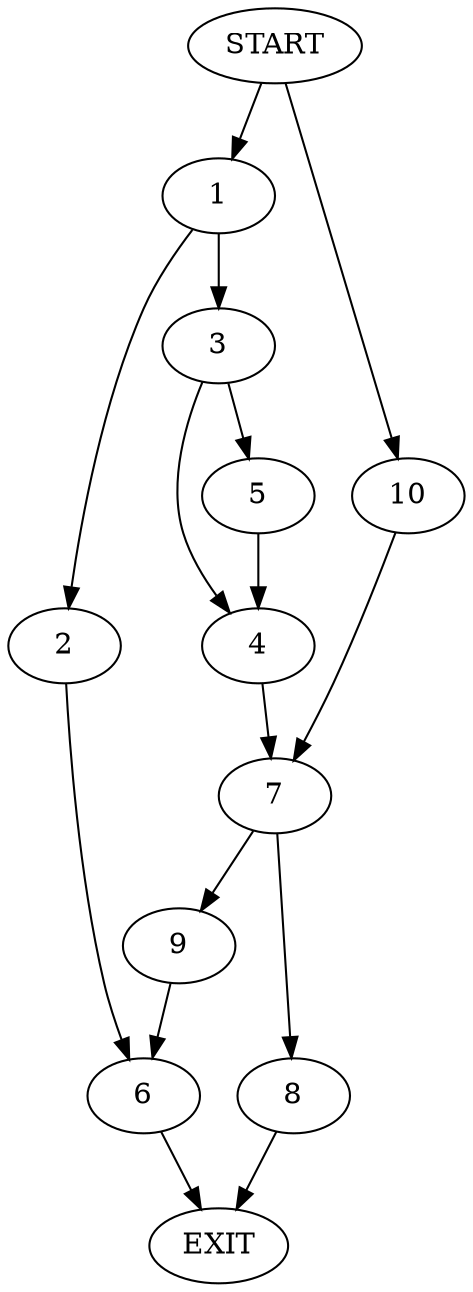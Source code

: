 digraph {
0 [label="START"]
11 [label="EXIT"]
0 -> 1
1 -> 2
1 -> 3
3 -> 4
3 -> 5
2 -> 6
6 -> 11
5 -> 4
4 -> 7
7 -> 8
7 -> 9
9 -> 6
0 -> 10
10 -> 7
8 -> 11
}
